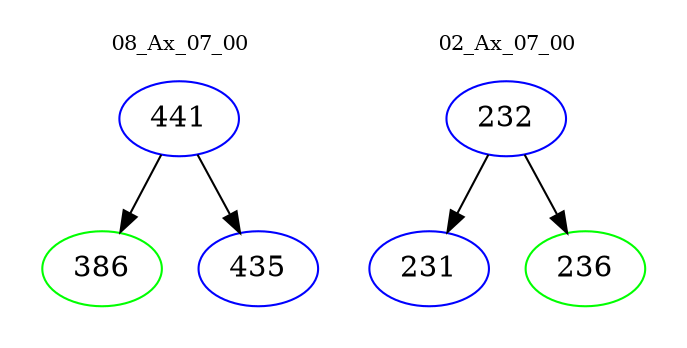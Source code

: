 digraph{
subgraph cluster_0 {
color = white
label = "08_Ax_07_00";
fontsize=10;
T0_441 [label="441", color="blue"]
T0_441 -> T0_386 [color="black"]
T0_386 [label="386", color="green"]
T0_441 -> T0_435 [color="black"]
T0_435 [label="435", color="blue"]
}
subgraph cluster_1 {
color = white
label = "02_Ax_07_00";
fontsize=10;
T1_232 [label="232", color="blue"]
T1_232 -> T1_231 [color="black"]
T1_231 [label="231", color="blue"]
T1_232 -> T1_236 [color="black"]
T1_236 [label="236", color="green"]
}
}

